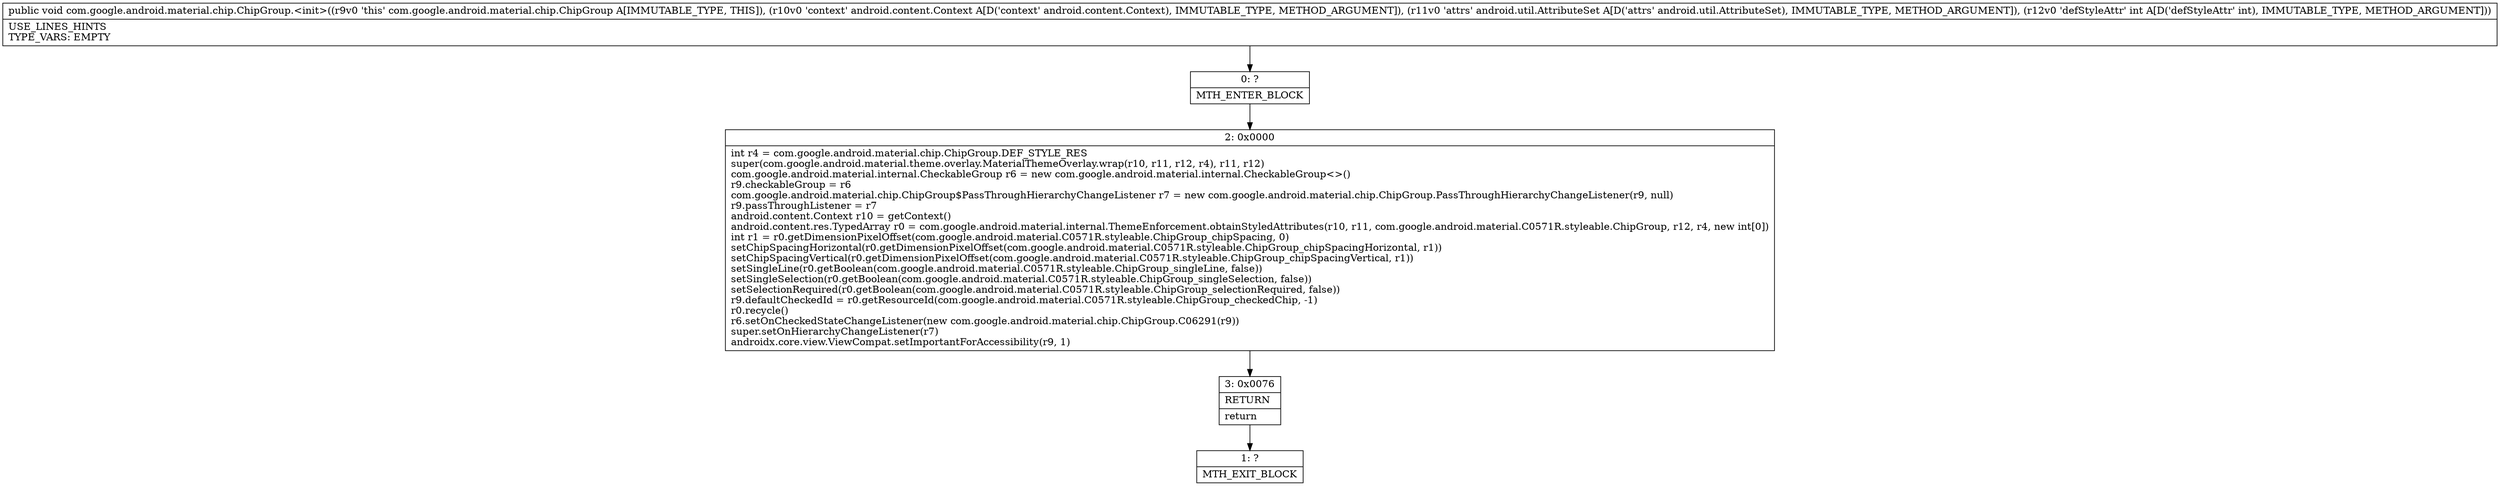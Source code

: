 digraph "CFG forcom.google.android.material.chip.ChipGroup.\<init\>(Landroid\/content\/Context;Landroid\/util\/AttributeSet;I)V" {
Node_0 [shape=record,label="{0\:\ ?|MTH_ENTER_BLOCK\l}"];
Node_2 [shape=record,label="{2\:\ 0x0000|int r4 = com.google.android.material.chip.ChipGroup.DEF_STYLE_RES\lsuper(com.google.android.material.theme.overlay.MaterialThemeOverlay.wrap(r10, r11, r12, r4), r11, r12)\lcom.google.android.material.internal.CheckableGroup r6 = new com.google.android.material.internal.CheckableGroup\<\>()\lr9.checkableGroup = r6\lcom.google.android.material.chip.ChipGroup$PassThroughHierarchyChangeListener r7 = new com.google.android.material.chip.ChipGroup.PassThroughHierarchyChangeListener(r9, null)\lr9.passThroughListener = r7\landroid.content.Context r10 = getContext()\landroid.content.res.TypedArray r0 = com.google.android.material.internal.ThemeEnforcement.obtainStyledAttributes(r10, r11, com.google.android.material.C0571R.styleable.ChipGroup, r12, r4, new int[0])\lint r1 = r0.getDimensionPixelOffset(com.google.android.material.C0571R.styleable.ChipGroup_chipSpacing, 0)\lsetChipSpacingHorizontal(r0.getDimensionPixelOffset(com.google.android.material.C0571R.styleable.ChipGroup_chipSpacingHorizontal, r1))\lsetChipSpacingVertical(r0.getDimensionPixelOffset(com.google.android.material.C0571R.styleable.ChipGroup_chipSpacingVertical, r1))\lsetSingleLine(r0.getBoolean(com.google.android.material.C0571R.styleable.ChipGroup_singleLine, false))\lsetSingleSelection(r0.getBoolean(com.google.android.material.C0571R.styleable.ChipGroup_singleSelection, false))\lsetSelectionRequired(r0.getBoolean(com.google.android.material.C0571R.styleable.ChipGroup_selectionRequired, false))\lr9.defaultCheckedId = r0.getResourceId(com.google.android.material.C0571R.styleable.ChipGroup_checkedChip, \-1)\lr0.recycle()\lr6.setOnCheckedStateChangeListener(new com.google.android.material.chip.ChipGroup.C06291(r9))\lsuper.setOnHierarchyChangeListener(r7)\landroidx.core.view.ViewCompat.setImportantForAccessibility(r9, 1)\l}"];
Node_3 [shape=record,label="{3\:\ 0x0076|RETURN\l|return\l}"];
Node_1 [shape=record,label="{1\:\ ?|MTH_EXIT_BLOCK\l}"];
MethodNode[shape=record,label="{public void com.google.android.material.chip.ChipGroup.\<init\>((r9v0 'this' com.google.android.material.chip.ChipGroup A[IMMUTABLE_TYPE, THIS]), (r10v0 'context' android.content.Context A[D('context' android.content.Context), IMMUTABLE_TYPE, METHOD_ARGUMENT]), (r11v0 'attrs' android.util.AttributeSet A[D('attrs' android.util.AttributeSet), IMMUTABLE_TYPE, METHOD_ARGUMENT]), (r12v0 'defStyleAttr' int A[D('defStyleAttr' int), IMMUTABLE_TYPE, METHOD_ARGUMENT]))  | USE_LINES_HINTS\lTYPE_VARS: EMPTY\l}"];
MethodNode -> Node_0;Node_0 -> Node_2;
Node_2 -> Node_3;
Node_3 -> Node_1;
}

